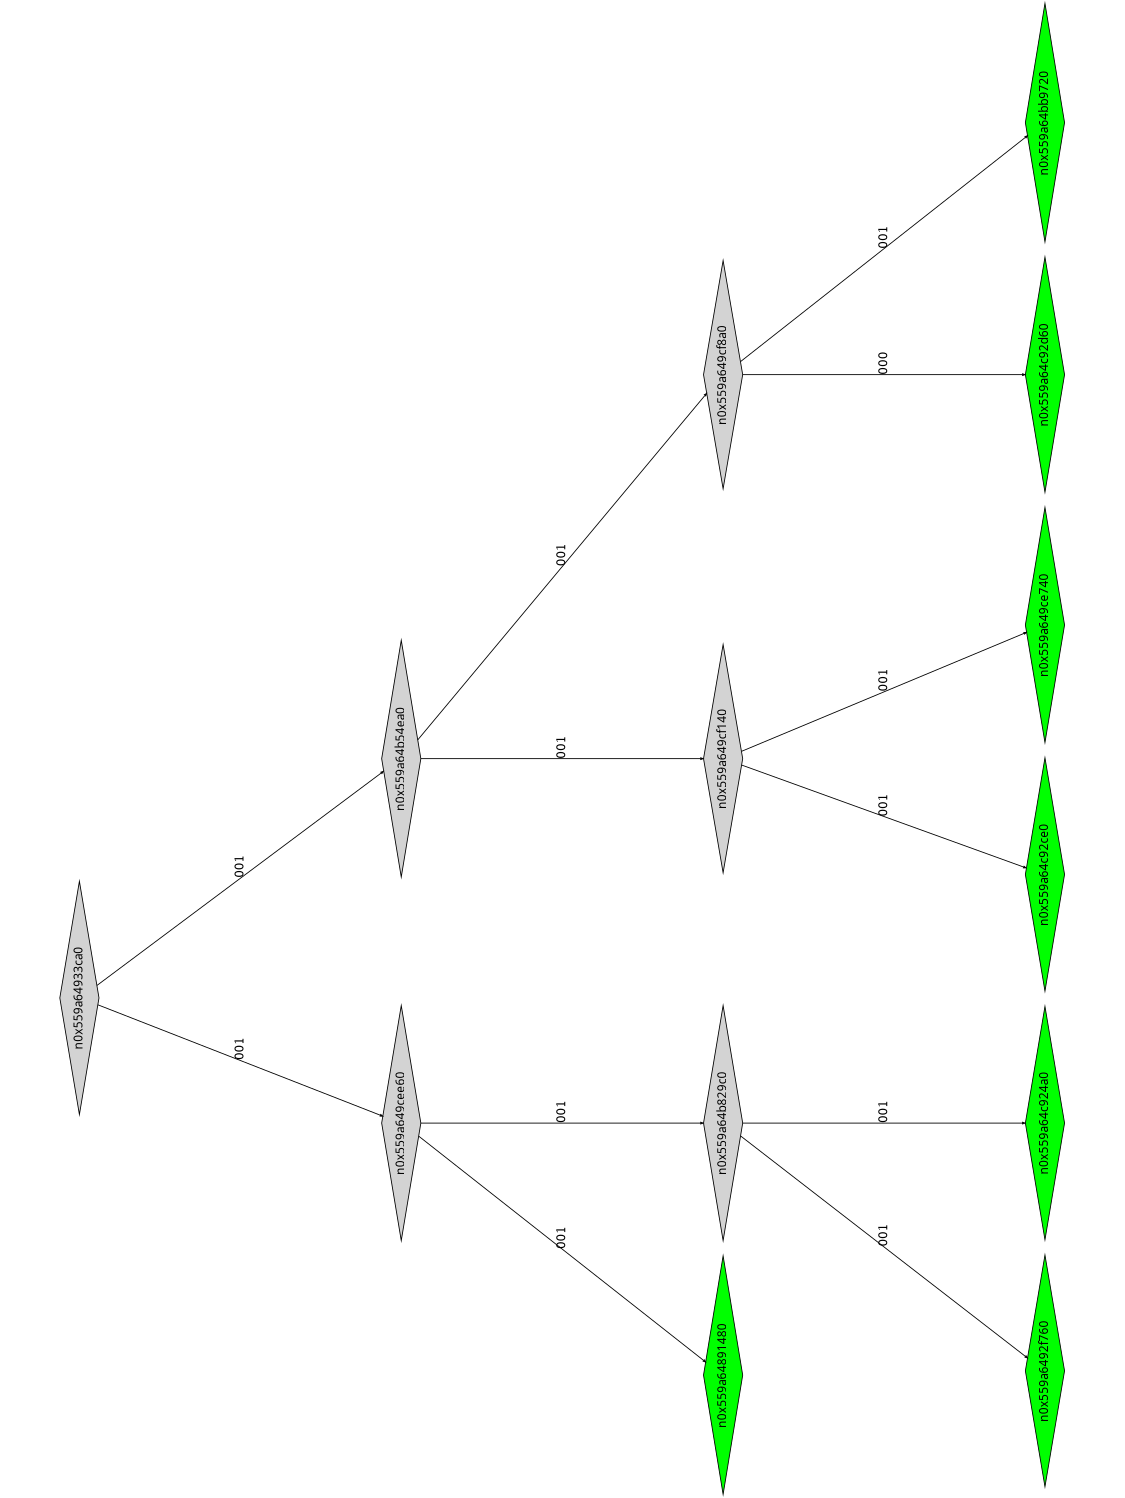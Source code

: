 digraph G {
	size="10,7.5";
	ratio=fill;
	rotate=90;
	center = "true";
	node [style="filled",width=.1,height=.1,fontname="Terminus"]
	edge [arrowsize=.3]
	n0x559a64933ca0 [shape=diamond];
	n0x559a64933ca0 -> n0x559a649cee60 [label=001];
	n0x559a64933ca0 -> n0x559a64b54ea0 [label=001];
	n0x559a64b54ea0 [shape=diamond];
	n0x559a64b54ea0 -> n0x559a649cf140 [label=001];
	n0x559a64b54ea0 -> n0x559a649cf8a0 [label=001];
	n0x559a649cf8a0 [shape=diamond];
	n0x559a649cf8a0 -> n0x559a64c92d60 [label=000];
	n0x559a649cf8a0 -> n0x559a64bb9720 [label=001];
	n0x559a64bb9720 [shape=diamond,fillcolor=green];
	n0x559a64c92d60 [shape=diamond,fillcolor=green];
	n0x559a649cf140 [shape=diamond];
	n0x559a649cf140 -> n0x559a64c92ce0 [label=001];
	n0x559a649cf140 -> n0x559a649ce740 [label=001];
	n0x559a649ce740 [shape=diamond,fillcolor=green];
	n0x559a64c92ce0 [shape=diamond,fillcolor=green];
	n0x559a649cee60 [shape=diamond];
	n0x559a649cee60 -> n0x559a64891480 [label=001];
	n0x559a649cee60 -> n0x559a64b829c0 [label=001];
	n0x559a64b829c0 [shape=diamond];
	n0x559a64b829c0 -> n0x559a6492f760 [label=001];
	n0x559a64b829c0 -> n0x559a64c924a0 [label=001];
	n0x559a64c924a0 [shape=diamond,fillcolor=green];
	n0x559a6492f760 [shape=diamond,fillcolor=green];
	n0x559a64891480 [shape=diamond,fillcolor=green];
}
